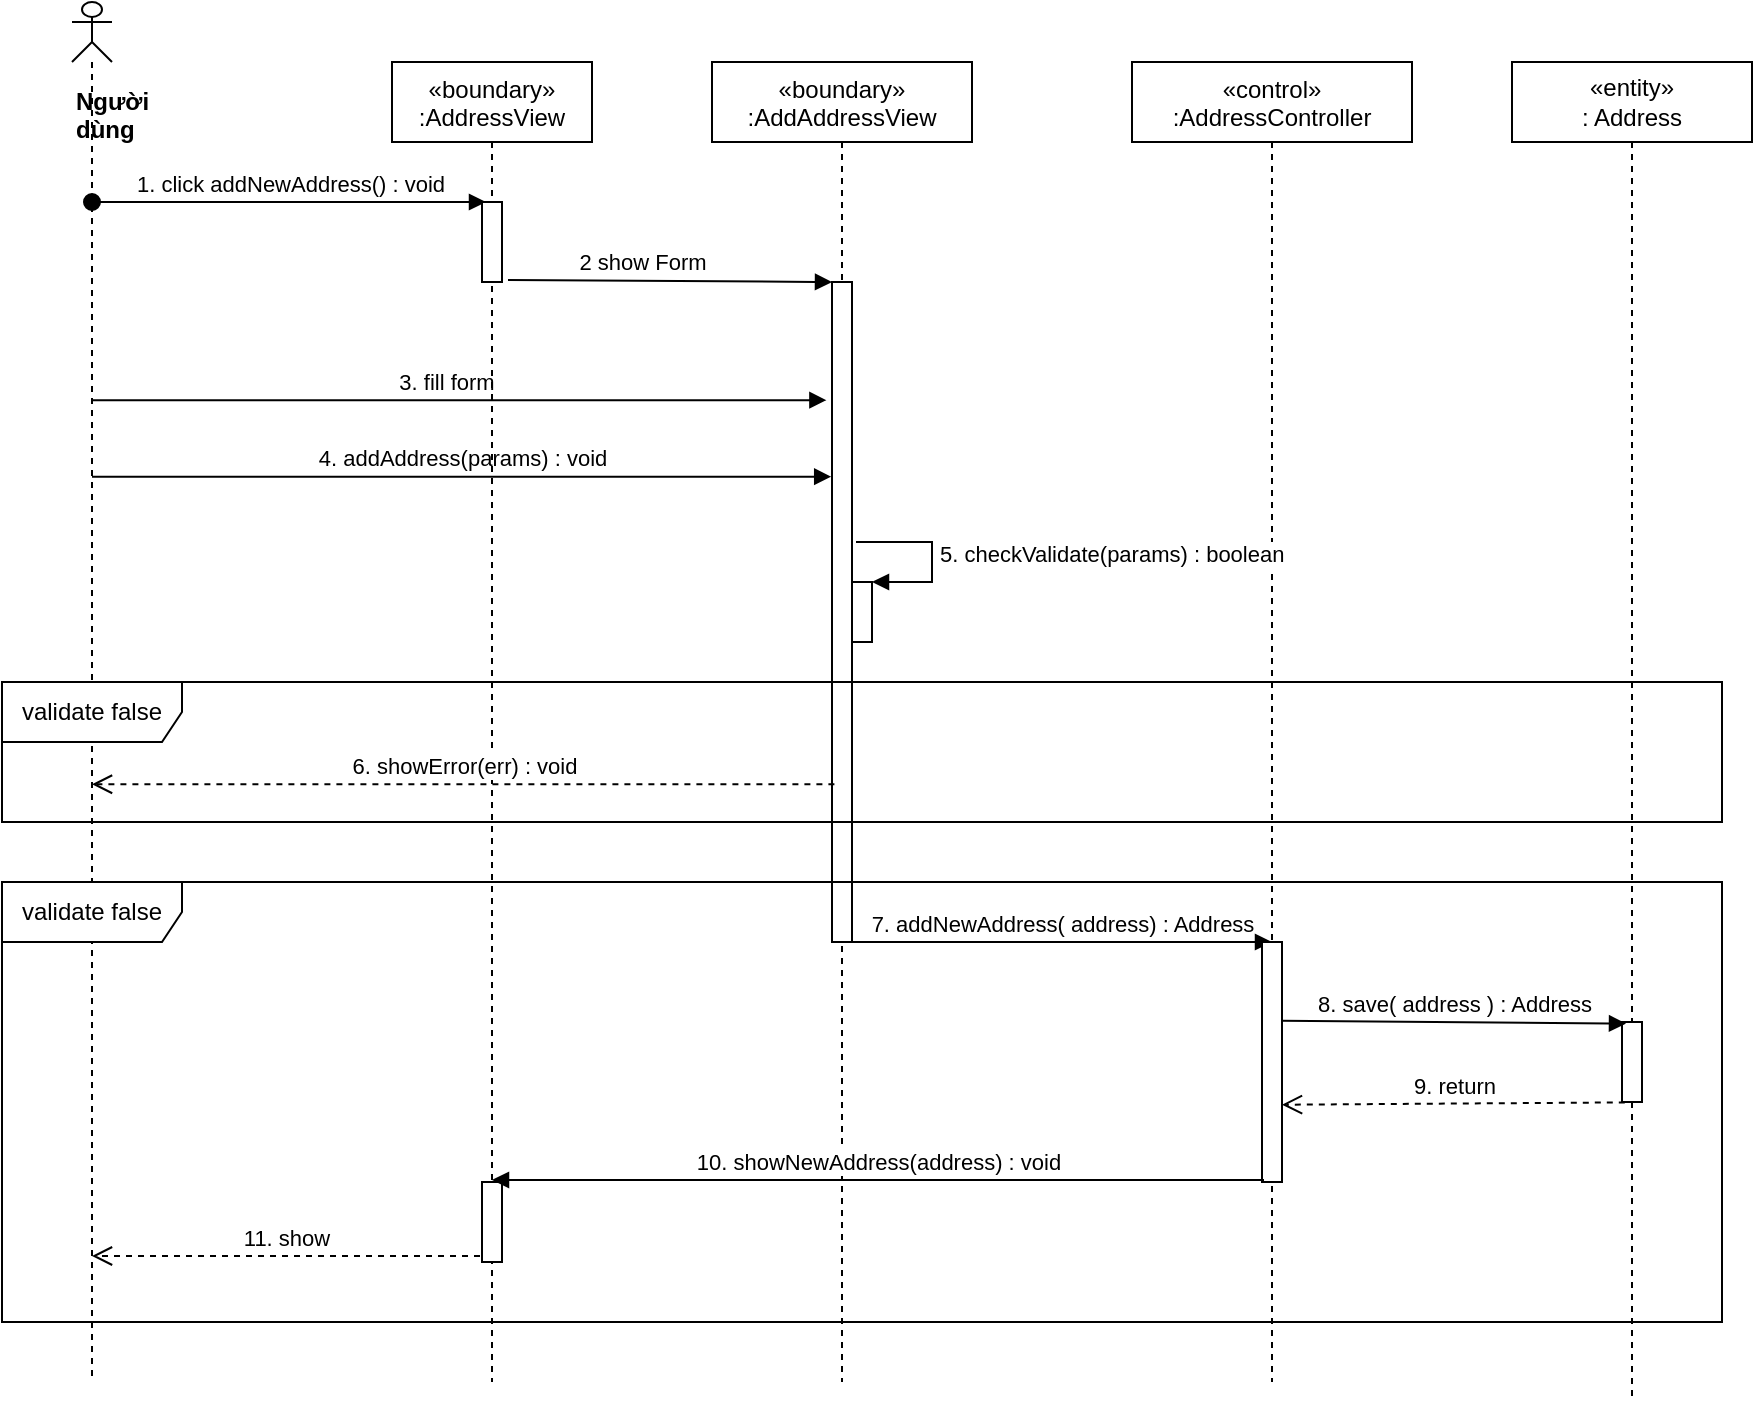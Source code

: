 <mxfile version="14.7.6" type="device"><diagram id="kgpKYQtTHZ0yAKxKKP6v" name="Page-1"><mxGraphModel dx="1888" dy="521" grid="1" gridSize="10" guides="1" tooltips="1" connect="1" arrows="1" fold="1" page="1" pageScale="1" pageWidth="850" pageHeight="1100" math="0" shadow="0"><root><mxCell id="0"/><mxCell id="1" parent="0"/><mxCell id="tn5aEhugTk_c0QyDxKy8-18" value="«boundary»&#10;:AddAddressView" style="shape=umlLifeline;perimeter=lifelinePerimeter;container=1;collapsible=0;recursiveResize=0;rounded=0;shadow=0;strokeWidth=1;" parent="1" vertex="1"><mxGeometry x="330" y="80" width="130" height="660" as="geometry"/></mxCell><mxCell id="tn5aEhugTk_c0QyDxKy8-25" value="" style="html=1;points=[];perimeter=orthogonalPerimeter;" parent="tn5aEhugTk_c0QyDxKy8-18" vertex="1"><mxGeometry x="60" y="110" width="10" height="330" as="geometry"/></mxCell><mxCell id="tn5aEhugTk_c0QyDxKy8-26" value="«control»&#10;:AddressController" style="shape=umlLifeline;perimeter=lifelinePerimeter;container=1;collapsible=0;recursiveResize=0;rounded=0;shadow=0;strokeWidth=1;size=40;" parent="1" vertex="1"><mxGeometry x="540" y="80" width="140" height="660" as="geometry"/></mxCell><mxCell id="tn5aEhugTk_c0QyDxKy8-30" value="&lt;div&gt;&lt;b&gt;Người dùng&lt;/b&gt;&lt;/div&gt;" style="shape=umlLifeline;participant=umlActor;perimeter=lifelinePerimeter;whiteSpace=wrap;html=1;container=1;collapsible=0;recursiveResize=0;verticalAlign=top;spacingTop=36;outlineConnect=0;align=left;size=30;" parent="1" vertex="1"><mxGeometry x="10" y="50" width="20" height="690" as="geometry"/></mxCell><mxCell id="tn5aEhugTk_c0QyDxKy8-35" value="1. click addNewAddress() : void" style="html=1;verticalAlign=bottom;startArrow=oval;startFill=1;endArrow=block;startSize=8;entryX=0.2;entryY=0;entryDx=0;entryDy=0;entryPerimeter=0;" parent="1" source="tn5aEhugTk_c0QyDxKy8-30" target="tK0a4CMOvlRKk89sOI0B-2" edge="1"><mxGeometry width="60" relative="1" as="geometry"><mxPoint x="390" y="220" as="sourcePoint"/><mxPoint x="450" y="220" as="targetPoint"/></mxGeometry></mxCell><mxCell id="tn5aEhugTk_c0QyDxKy8-36" value="3. fill form" style="html=1;verticalAlign=bottom;endArrow=block;entryX=-0.28;entryY=0.179;entryDx=0;entryDy=0;entryPerimeter=0;" parent="1" source="tn5aEhugTk_c0QyDxKy8-30" target="tn5aEhugTk_c0QyDxKy8-25" edge="1"><mxGeometry x="-0.037" width="80" relative="1" as="geometry"><mxPoint x="380" y="220" as="sourcePoint"/><mxPoint x="310" y="211" as="targetPoint"/><mxPoint as="offset"/></mxGeometry></mxCell><mxCell id="tn5aEhugTk_c0QyDxKy8-37" value="4. addAddress(params) : void" style="html=1;verticalAlign=bottom;endArrow=block;entryX=-0.04;entryY=0.295;entryDx=0;entryDy=0;entryPerimeter=0;" parent="1" source="tn5aEhugTk_c0QyDxKy8-30" target="tn5aEhugTk_c0QyDxKy8-25" edge="1"><mxGeometry width="80" relative="1" as="geometry"><mxPoint x="380" y="320" as="sourcePoint"/><mxPoint x="320" y="243" as="targetPoint"/></mxGeometry></mxCell><mxCell id="tn5aEhugTk_c0QyDxKy8-38" value="7. addNewAddress( address) : Address" style="html=1;verticalAlign=bottom;endArrow=block;entryX=0.5;entryY=0;entryDx=0;entryDy=0;entryPerimeter=0;" parent="1" source="tn5aEhugTk_c0QyDxKy8-25" target="tn5aEhugTk_c0QyDxKy8-27" edge="1"><mxGeometry width="80" relative="1" as="geometry"><mxPoint x="350" y="360" as="sourcePoint"/><mxPoint x="460" y="320" as="targetPoint"/></mxGeometry></mxCell><mxCell id="tn5aEhugTk_c0QyDxKy8-39" value="&lt;span&gt;«entity»&lt;br&gt;&lt;/span&gt;: Address" style="shape=umlLifeline;perimeter=lifelinePerimeter;whiteSpace=wrap;html=1;container=1;collapsible=0;recursiveResize=0;outlineConnect=0;" parent="1" vertex="1"><mxGeometry x="730" y="80" width="120" height="670" as="geometry"/></mxCell><mxCell id="tn5aEhugTk_c0QyDxKy8-40" value="" style="points=[];perimeter=orthogonalPerimeter;rounded=0;shadow=0;strokeWidth=1;" parent="tn5aEhugTk_c0QyDxKy8-39" vertex="1"><mxGeometry x="55" y="480" width="10" height="40" as="geometry"/></mxCell><mxCell id="tn5aEhugTk_c0QyDxKy8-43" value="8. save( address ) : Address" style="html=1;verticalAlign=bottom;endArrow=block;exitX=0.94;exitY=0.328;exitDx=0;exitDy=0;exitPerimeter=0;entryX=0.2;entryY=0.02;entryDx=0;entryDy=0;entryPerimeter=0;" parent="1" source="tn5aEhugTk_c0QyDxKy8-27" target="tn5aEhugTk_c0QyDxKy8-40" edge="1"><mxGeometry width="80" relative="1" as="geometry"><mxPoint x="590" y="400" as="sourcePoint"/><mxPoint x="750" y="500" as="targetPoint"/></mxGeometry></mxCell><mxCell id="tn5aEhugTk_c0QyDxKy8-44" value="9. return" style="html=1;verticalAlign=bottom;endArrow=open;dashed=1;endSize=8;entryX=1;entryY=0.678;entryDx=0;entryDy=0;entryPerimeter=0;exitX=0.14;exitY=1.005;exitDx=0;exitDy=0;exitPerimeter=0;" parent="1" target="tn5aEhugTk_c0QyDxKy8-27" edge="1" source="tn5aEhugTk_c0QyDxKy8-40"><mxGeometry relative="1" as="geometry"><mxPoint x="790" y="540" as="sourcePoint"/><mxPoint x="640" y="540" as="targetPoint"/></mxGeometry></mxCell><mxCell id="tK0a4CMOvlRKk89sOI0B-1" value="«boundary»&#10;:AddressView" style="shape=umlLifeline;perimeter=lifelinePerimeter;container=1;collapsible=0;recursiveResize=0;rounded=0;shadow=0;strokeWidth=1;" parent="1" vertex="1"><mxGeometry x="170" y="80" width="100" height="660" as="geometry"/></mxCell><mxCell id="tK0a4CMOvlRKk89sOI0B-2" value="" style="points=[];perimeter=orthogonalPerimeter;rounded=0;shadow=0;strokeWidth=1;" parent="tK0a4CMOvlRKk89sOI0B-1" vertex="1"><mxGeometry x="45" y="70" width="10" height="40" as="geometry"/></mxCell><mxCell id="tK0a4CMOvlRKk89sOI0B-10" value=".&amp;nbsp;" style="html=1;verticalAlign=bottom;endArrow=block;entryX=0;entryY=0;entryDx=0;entryDy=0;entryPerimeter=0;exitX=1.3;exitY=0.975;exitDx=0;exitDy=0;exitPerimeter=0;" parent="1" source="tK0a4CMOvlRKk89sOI0B-2" target="tn5aEhugTk_c0QyDxKy8-25" edge="1"><mxGeometry width="80" relative="1" as="geometry"><mxPoint x="220" y="180" as="sourcePoint"/><mxPoint x="327" y="183.2" as="targetPoint"/></mxGeometry></mxCell><mxCell id="tK0a4CMOvlRKk89sOI0B-16" value="2 show Form" style="edgeLabel;html=1;align=center;verticalAlign=middle;resizable=0;points=[];" parent="tK0a4CMOvlRKk89sOI0B-10" vertex="1" connectable="0"><mxGeometry x="-0.344" y="-2" relative="1" as="geometry"><mxPoint x="14" y="-12" as="offset"/></mxGeometry></mxCell><mxCell id="tK0a4CMOvlRKk89sOI0B-11" value="" style="html=1;points=[];perimeter=orthogonalPerimeter;" parent="1" vertex="1"><mxGeometry x="400" y="340" width="10" height="30" as="geometry"/></mxCell><mxCell id="tK0a4CMOvlRKk89sOI0B-12" value="5. checkValidate(params) : boolean" style="edgeStyle=orthogonalEdgeStyle;html=1;align=left;spacingLeft=2;endArrow=block;rounded=0;entryX=1;entryY=0;" parent="1" target="tK0a4CMOvlRKk89sOI0B-11" edge="1"><mxGeometry relative="1" as="geometry"><mxPoint x="402" y="320" as="sourcePoint"/><Array as="points"><mxPoint x="402" y="320"/><mxPoint x="440" y="320"/><mxPoint x="440" y="340"/></Array></mxGeometry></mxCell><mxCell id="tK0a4CMOvlRKk89sOI0B-13" value="6. showError(err) : void" style="html=1;verticalAlign=bottom;endArrow=open;dashed=1;endSize=8;exitX=0.12;exitY=0.761;exitDx=0;exitDy=0;exitPerimeter=0;" parent="1" source="tn5aEhugTk_c0QyDxKy8-25" target="tn5aEhugTk_c0QyDxKy8-30" edge="1"><mxGeometry relative="1" as="geometry"><mxPoint x="337" y="390" as="sourcePoint"/><mxPoint x="380" y="330" as="targetPoint"/></mxGeometry></mxCell><mxCell id="tK0a4CMOvlRKk89sOI0B-14" value="validate false" style="shape=umlFrame;whiteSpace=wrap;html=1;width=90;height=30;" parent="1" vertex="1"><mxGeometry x="-25" y="390" width="860" height="70" as="geometry"/></mxCell><mxCell id="tn5aEhugTk_c0QyDxKy8-27" value="" style="points=[];perimeter=orthogonalPerimeter;rounded=0;shadow=0;strokeWidth=1;" parent="1" vertex="1"><mxGeometry x="605" y="520" width="10" height="120" as="geometry"/></mxCell><mxCell id="tK0a4CMOvlRKk89sOI0B-17" value="" style="html=1;points=[];perimeter=orthogonalPerimeter;" parent="1" vertex="1"><mxGeometry x="215" y="640" width="10" height="40" as="geometry"/></mxCell><mxCell id="tK0a4CMOvlRKk89sOI0B-19" value="11. show" style="html=1;verticalAlign=bottom;endArrow=open;dashed=1;endSize=8;exitX=-0.1;exitY=0.925;exitDx=0;exitDy=0;exitPerimeter=0;" parent="1" source="tK0a4CMOvlRKk89sOI0B-17" target="tn5aEhugTk_c0QyDxKy8-30" edge="1"><mxGeometry relative="1" as="geometry"><mxPoint x="460" y="530" as="sourcePoint"/><mxPoint x="380" y="530" as="targetPoint"/></mxGeometry></mxCell><mxCell id="tK0a4CMOvlRKk89sOI0B-20" value="validate false" style="shape=umlFrame;whiteSpace=wrap;html=1;width=90;height=30;" parent="1" vertex="1"><mxGeometry x="-25" y="490" width="860" height="220" as="geometry"/></mxCell><mxCell id="k5iwsveQbGhEzBxgG189-1" value="10. showNewAddress(address) : void" style="html=1;verticalAlign=bottom;endArrow=block;entryX=0.5;entryY=-0.025;entryDx=0;entryDy=0;entryPerimeter=0;" parent="1" target="tK0a4CMOvlRKk89sOI0B-17" edge="1"><mxGeometry width="80" relative="1" as="geometry"><mxPoint x="606" y="639" as="sourcePoint"/><mxPoint x="430" y="520" as="targetPoint"/></mxGeometry></mxCell></root></mxGraphModel></diagram></mxfile>
